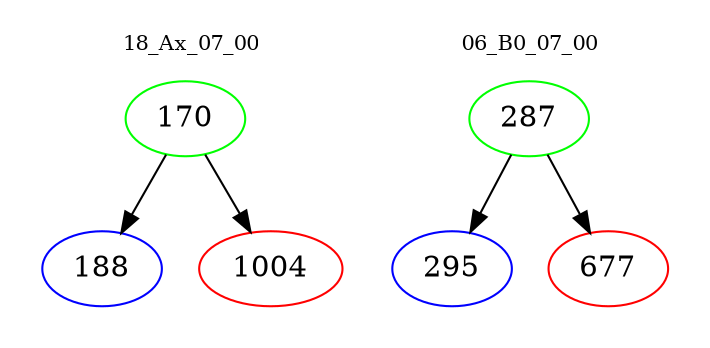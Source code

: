 digraph{
subgraph cluster_0 {
color = white
label = "18_Ax_07_00";
fontsize=10;
T0_170 [label="170", color="green"]
T0_170 -> T0_188 [color="black"]
T0_188 [label="188", color="blue"]
T0_170 -> T0_1004 [color="black"]
T0_1004 [label="1004", color="red"]
}
subgraph cluster_1 {
color = white
label = "06_B0_07_00";
fontsize=10;
T1_287 [label="287", color="green"]
T1_287 -> T1_295 [color="black"]
T1_295 [label="295", color="blue"]
T1_287 -> T1_677 [color="black"]
T1_677 [label="677", color="red"]
}
}
